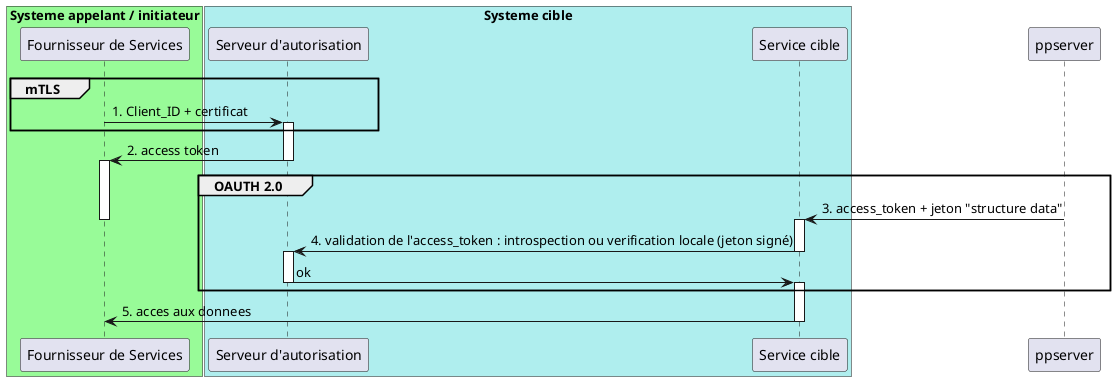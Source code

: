 @startuml

box "Systeme appelant / initiateur" #palegreen
participant "Fournisseur de Services" as appserver
end box

box "Systeme cible" #paleturquoise
participant "Serveur d'autorisation" as AS
participant "Service cible" as API
end box

group mTLS
appserver->AS: 1. Client_ID + certificat 
activate AS
end 

AS->appserver:2. access token
deactivate AS
activate appserver

group OAUTH 2.0 
ppserver->API: 3. access_token + jeton "structure data"
deactivate appserver
activate API
API->AS:  4. validation de l'access_token : introspection ou verification locale (jeton signé)
deactivate API
activate AS
AS->API: ok
deactivate AS
activate API
end
API->appserver: 5. acces aux donnees 
deactivate API

@enduml